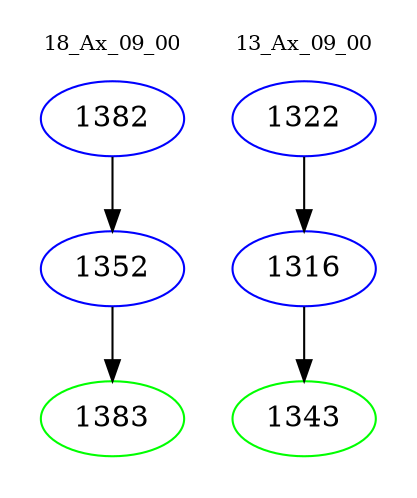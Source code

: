 digraph{
subgraph cluster_0 {
color = white
label = "18_Ax_09_00";
fontsize=10;
T0_1382 [label="1382", color="blue"]
T0_1382 -> T0_1352 [color="black"]
T0_1352 [label="1352", color="blue"]
T0_1352 -> T0_1383 [color="black"]
T0_1383 [label="1383", color="green"]
}
subgraph cluster_1 {
color = white
label = "13_Ax_09_00";
fontsize=10;
T1_1322 [label="1322", color="blue"]
T1_1322 -> T1_1316 [color="black"]
T1_1316 [label="1316", color="blue"]
T1_1316 -> T1_1343 [color="black"]
T1_1343 [label="1343", color="green"]
}
}
